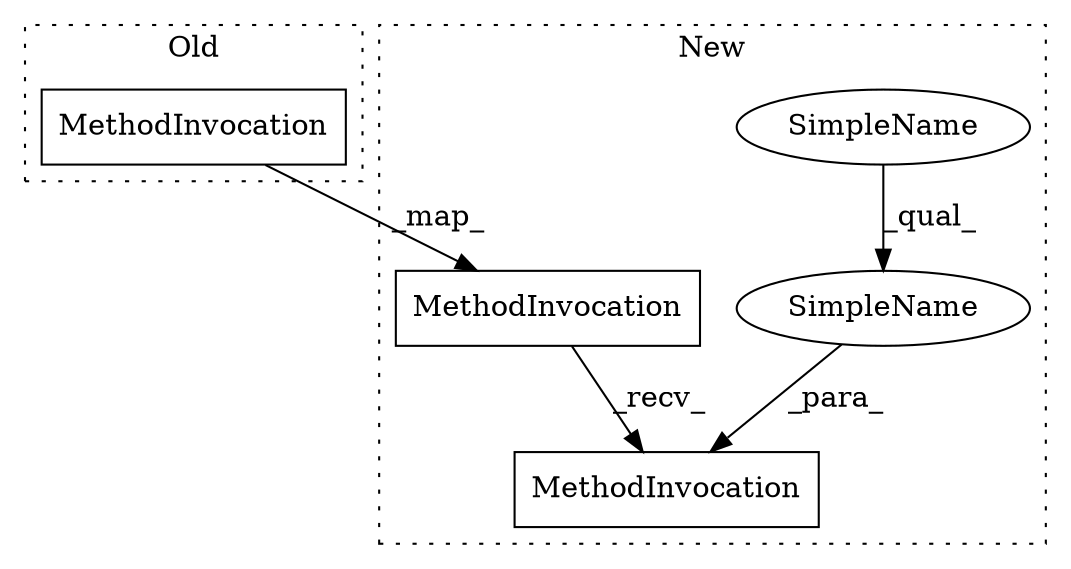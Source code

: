 digraph G {
subgraph cluster0 {
3 [label="MethodInvocation" a="32" s="4302,4321" l="5,1" shape="box"];
label = "Old";
style="dotted";
}
subgraph cluster1 {
1 [label="MethodInvocation" a="32" s="4381,4400" l="5,1" shape="box"];
2 [label="MethodInvocation" a="32" s="4402,4432" l="11,1" shape="box"];
4 [label="SimpleName" a="42" s="4413" l="10" shape="ellipse"];
5 [label="SimpleName" a="42" s="4413" l="19" shape="ellipse"];
label = "New";
style="dotted";
}
1 -> 2 [label="_recv_"];
3 -> 1 [label="_map_"];
4 -> 5 [label="_qual_"];
5 -> 2 [label="_para_"];
}